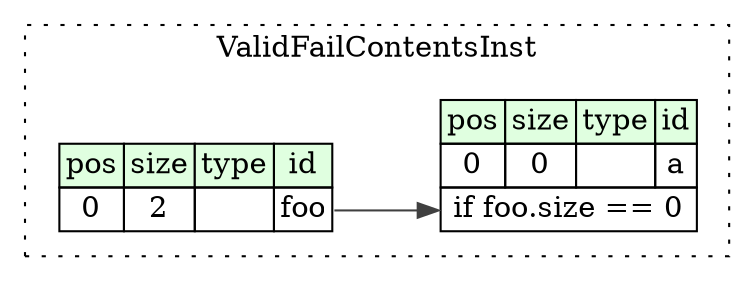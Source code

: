 digraph {
	rankdir=LR;
	node [shape=plaintext];
	subgraph cluster__valid_fail_contents_inst {
		label="ValidFailContentsInst";
		graph[style=dotted];

		valid_fail_contents_inst__seq [label=<<TABLE BORDER="0" CELLBORDER="1" CELLSPACING="0">
			<TR><TD BGCOLOR="#E0FFE0">pos</TD><TD BGCOLOR="#E0FFE0">size</TD><TD BGCOLOR="#E0FFE0">type</TD><TD BGCOLOR="#E0FFE0">id</TD></TR>
			<TR><TD PORT="a_pos">0</TD><TD PORT="a_size">0</TD><TD></TD><TD PORT="a_type">a</TD></TR>
			<TR><TD COLSPAN="4" PORT="a__if">if foo.size == 0</TD></TR>
		</TABLE>>];
		valid_fail_contents_inst__inst__foo [label=<<TABLE BORDER="0" CELLBORDER="1" CELLSPACING="0">
			<TR><TD BGCOLOR="#E0FFE0">pos</TD><TD BGCOLOR="#E0FFE0">size</TD><TD BGCOLOR="#E0FFE0">type</TD><TD BGCOLOR="#E0FFE0">id</TD></TR>
			<TR><TD PORT="foo_pos">0</TD><TD PORT="foo_size">2</TD><TD></TD><TD PORT="foo_type">foo</TD></TR>
		</TABLE>>];
	}
	valid_fail_contents_inst__inst__foo:foo_type -> valid_fail_contents_inst__seq:a__if [color="#404040"];
}
